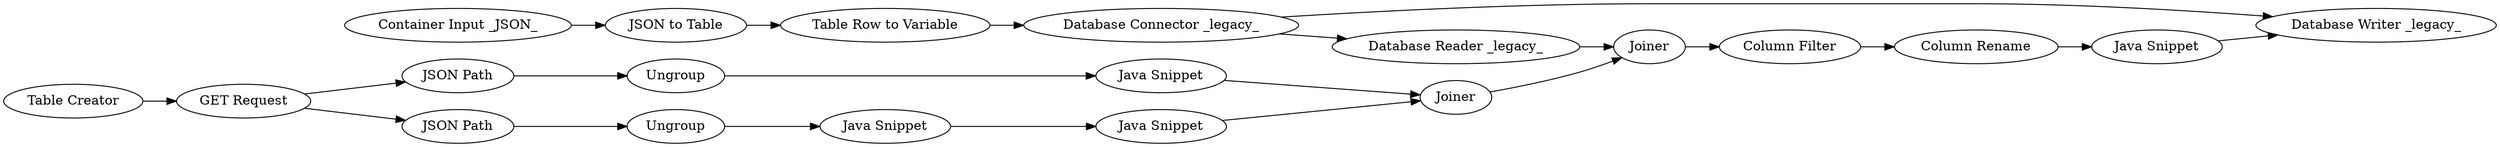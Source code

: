 digraph {
	"-443146686351528505_48" [label="Java Snippet"]
	"-6813637709221077257_4" [label="Database Connector _legacy_"]
	"-443146686351528505_35" [label="Column Rename"]
	"-443146686351528505_51" [label="Java Snippet"]
	"-6813637709221077257_13" [label="JSON to Table"]
	"-443146686351528505_1" [label="Table Creator"]
	"-6813637709221077257_14" [label="Table Row to Variable"]
	"-443146686351528505_2" [label="GET Request"]
	"-443146686351528505_9" [label="JSON Path"]
	"-443146686351528505_34" [label="Column Filter"]
	"-443146686351528505_50" [label="Java Snippet"]
	"-6813637709221077257_12" [label="Container Input _JSON_"]
	"-443146686351528505_18" [label="Database Reader _legacy_"]
	"-443146686351528505_29" [label=Ungroup]
	"-443146686351528505_45" [label=Joiner]
	"-443146686351528505_46" [label="JSON Path"]
	"-443146686351528505_49" [label=Joiner]
	"-443146686351528505_47" [label=Ungroup]
	"-443146686351528505_37" [label="Java Snippet"]
	"-443146686351528505_33" [label="Database Writer _legacy_"]
	"-6813637709221077257_4" -> "-443146686351528505_33"
	"-6813637709221077257_12" -> "-6813637709221077257_13"
	"-443146686351528505_50" -> "-443146686351528505_49"
	"-443146686351528505_1" -> "-443146686351528505_2"
	"-443146686351528505_49" -> "-443146686351528505_45"
	"-443146686351528505_37" -> "-443146686351528505_33"
	"-443146686351528505_45" -> "-443146686351528505_34"
	"-443146686351528505_46" -> "-443146686351528505_47"
	"-6813637709221077257_14" -> "-6813637709221077257_4"
	"-443146686351528505_18" -> "-443146686351528505_45"
	"-6813637709221077257_4" -> "-443146686351528505_18"
	"-6813637709221077257_13" -> "-6813637709221077257_14"
	"-443146686351528505_35" -> "-443146686351528505_37"
	"-443146686351528505_2" -> "-443146686351528505_9"
	"-443146686351528505_47" -> "-443146686351528505_50"
	"-443146686351528505_48" -> "-443146686351528505_49"
	"-443146686351528505_34" -> "-443146686351528505_35"
	"-443146686351528505_29" -> "-443146686351528505_51"
	"-443146686351528505_51" -> "-443146686351528505_48"
	"-443146686351528505_9" -> "-443146686351528505_29"
	"-443146686351528505_2" -> "-443146686351528505_46"
	rankdir=LR
}
